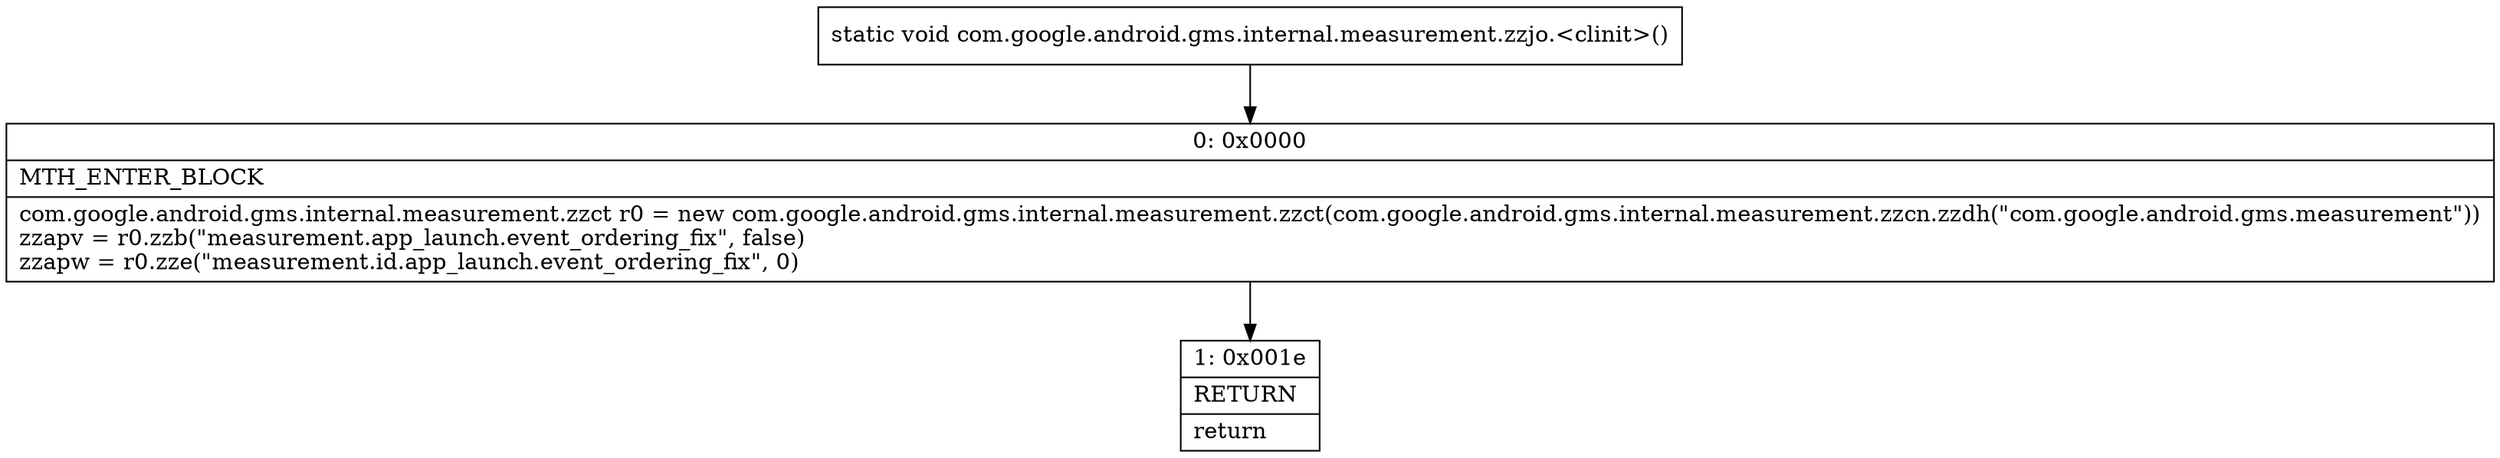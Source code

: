 digraph "CFG forcom.google.android.gms.internal.measurement.zzjo.\<clinit\>()V" {
Node_0 [shape=record,label="{0\:\ 0x0000|MTH_ENTER_BLOCK\l|com.google.android.gms.internal.measurement.zzct r0 = new com.google.android.gms.internal.measurement.zzct(com.google.android.gms.internal.measurement.zzcn.zzdh(\"com.google.android.gms.measurement\"))\lzzapv = r0.zzb(\"measurement.app_launch.event_ordering_fix\", false)\lzzapw = r0.zze(\"measurement.id.app_launch.event_ordering_fix\", 0)\l}"];
Node_1 [shape=record,label="{1\:\ 0x001e|RETURN\l|return\l}"];
MethodNode[shape=record,label="{static void com.google.android.gms.internal.measurement.zzjo.\<clinit\>() }"];
MethodNode -> Node_0;
Node_0 -> Node_1;
}

